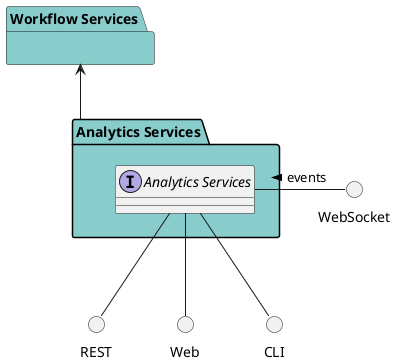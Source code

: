 @startuml


package "Workflow Services" #88cccc {

}


package "Analytics Services" #88cccc {

    interface "Analytics Services" as i {
    
    
    }
}

circle REST
circle Web
circle CLI
circle WebSocket

i -down- Web
i -down- CLI
i -down- REST
WebSocket -left- i: events >

package "Analytics Services" #88cccc {


}


    "Workflow Services" <-- "Analytics Services"


@enduml
